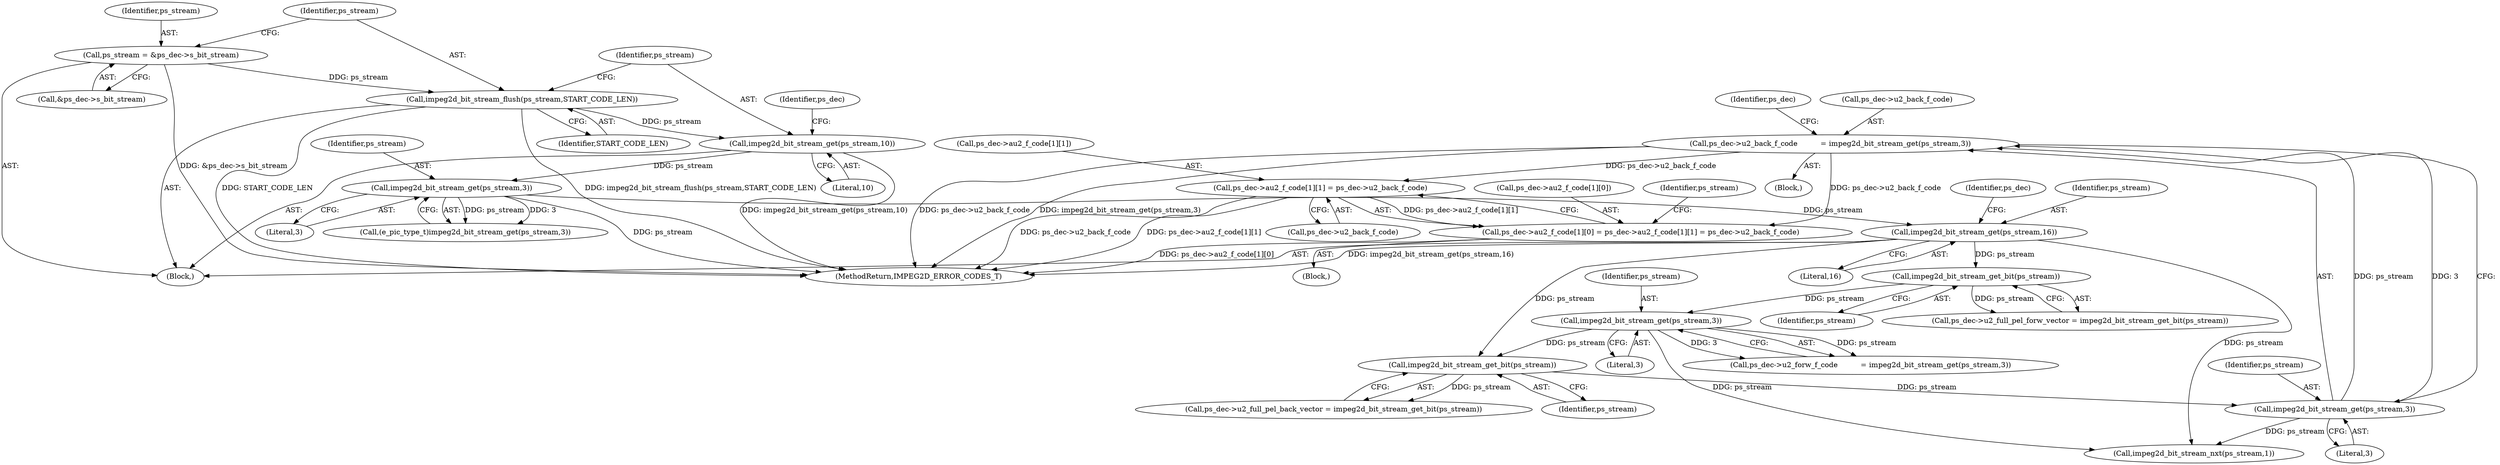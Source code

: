 digraph "0_Android_ffab15eb80630dc799eb410855c93525b75233c3_3@array" {
"1000239" [label="(Call,ps_dec->au2_f_code[1][1] = ps_dec->u2_back_f_code)"];
"1000198" [label="(Call,ps_dec->u2_back_f_code          = impeg2d_bit_stream_get(ps_stream,3))"];
"1000202" [label="(Call,impeg2d_bit_stream_get(ps_stream,3))"];
"1000196" [label="(Call,impeg2d_bit_stream_get_bit(ps_stream))"];
"1000156" [label="(Call,impeg2d_bit_stream_get(ps_stream,16))"];
"1000135" [label="(Call,impeg2d_bit_stream_get(ps_stream,3))"];
"1000126" [label="(Call,impeg2d_bit_stream_get(ps_stream,10))"];
"1000123" [label="(Call,impeg2d_bit_stream_flush(ps_stream,START_CODE_LEN))"];
"1000117" [label="(Call,ps_stream = &ps_dec->s_bit_stream)"];
"1000182" [label="(Call,impeg2d_bit_stream_get(ps_stream,3))"];
"1000176" [label="(Call,impeg2d_bit_stream_get_bit(ps_stream))"];
"1000231" [label="(Call,ps_dec->au2_f_code[1][0] = ps_dec->au2_f_code[1][1] = ps_dec->u2_back_f_code)"];
"1000208" [label="(Identifier,ps_dec)"];
"1000156" [label="(Call,impeg2d_bit_stream_get(ps_stream,16))"];
"1000177" [label="(Identifier,ps_stream)"];
"1000183" [label="(Identifier,ps_stream)"];
"1000176" [label="(Call,impeg2d_bit_stream_get_bit(ps_stream))"];
"1000163" [label="(Identifier,ps_dec)"];
"1000192" [label="(Call,ps_dec->u2_full_pel_back_vector = impeg2d_bit_stream_get_bit(ps_stream))"];
"1000247" [label="(Call,ps_dec->u2_back_f_code)"];
"1000117" [label="(Call,ps_stream = &ps_dec->s_bit_stream)"];
"1000191" [label="(Block,)"];
"1000137" [label="(Literal,3)"];
"1000127" [label="(Identifier,ps_stream)"];
"1000252" [label="(Call,impeg2d_bit_stream_nxt(ps_stream,1))"];
"1000131" [label="(Identifier,ps_dec)"];
"1000115" [label="(Block,)"];
"1000240" [label="(Call,ps_dec->au2_f_code[1][1])"];
"1000172" [label="(Call,ps_dec->u2_full_pel_forw_vector = impeg2d_bit_stream_get_bit(ps_stream))"];
"1000157" [label="(Identifier,ps_stream)"];
"1000203" [label="(Identifier,ps_stream)"];
"1000268" [label="(MethodReturn,IMPEG2D_ERROR_CODES_T)"];
"1000126" [label="(Call,impeg2d_bit_stream_get(ps_stream,10))"];
"1000239" [label="(Call,ps_dec->au2_f_code[1][1] = ps_dec->u2_back_f_code)"];
"1000158" [label="(Literal,16)"];
"1000232" [label="(Call,ps_dec->au2_f_code[1][0])"];
"1000231" [label="(Call,ps_dec->au2_f_code[1][0] = ps_dec->au2_f_code[1][1] = ps_dec->u2_back_f_code)"];
"1000128" [label="(Literal,10)"];
"1000182" [label="(Call,impeg2d_bit_stream_get(ps_stream,3))"];
"1000125" [label="(Identifier,START_CODE_LEN)"];
"1000119" [label="(Call,&ps_dec->s_bit_stream)"];
"1000211" [label="(Block,)"];
"1000196" [label="(Call,impeg2d_bit_stream_get_bit(ps_stream))"];
"1000136" [label="(Identifier,ps_stream)"];
"1000197" [label="(Identifier,ps_stream)"];
"1000202" [label="(Call,impeg2d_bit_stream_get(ps_stream,3))"];
"1000123" [label="(Call,impeg2d_bit_stream_flush(ps_stream,START_CODE_LEN))"];
"1000198" [label="(Call,ps_dec->u2_back_f_code          = impeg2d_bit_stream_get(ps_stream,3))"];
"1000124" [label="(Identifier,ps_stream)"];
"1000178" [label="(Call,ps_dec->u2_forw_f_code          = impeg2d_bit_stream_get(ps_stream,3))"];
"1000253" [label="(Identifier,ps_stream)"];
"1000133" [label="(Call,(e_pic_type_t)impeg2d_bit_stream_get(ps_stream,3))"];
"1000184" [label="(Literal,3)"];
"1000199" [label="(Call,ps_dec->u2_back_f_code)"];
"1000118" [label="(Identifier,ps_stream)"];
"1000204" [label="(Literal,3)"];
"1000135" [label="(Call,impeg2d_bit_stream_get(ps_stream,3))"];
"1000239" -> "1000231"  [label="AST: "];
"1000239" -> "1000247"  [label="CFG: "];
"1000240" -> "1000239"  [label="AST: "];
"1000247" -> "1000239"  [label="AST: "];
"1000231" -> "1000239"  [label="CFG: "];
"1000239" -> "1000268"  [label="DDG: ps_dec->u2_back_f_code"];
"1000239" -> "1000268"  [label="DDG: ps_dec->au2_f_code[1][1]"];
"1000239" -> "1000231"  [label="DDG: ps_dec->au2_f_code[1][1]"];
"1000198" -> "1000239"  [label="DDG: ps_dec->u2_back_f_code"];
"1000198" -> "1000191"  [label="AST: "];
"1000198" -> "1000202"  [label="CFG: "];
"1000199" -> "1000198"  [label="AST: "];
"1000202" -> "1000198"  [label="AST: "];
"1000208" -> "1000198"  [label="CFG: "];
"1000198" -> "1000268"  [label="DDG: ps_dec->u2_back_f_code"];
"1000198" -> "1000268"  [label="DDG: impeg2d_bit_stream_get(ps_stream,3)"];
"1000202" -> "1000198"  [label="DDG: ps_stream"];
"1000202" -> "1000198"  [label="DDG: 3"];
"1000198" -> "1000231"  [label="DDG: ps_dec->u2_back_f_code"];
"1000202" -> "1000204"  [label="CFG: "];
"1000203" -> "1000202"  [label="AST: "];
"1000204" -> "1000202"  [label="AST: "];
"1000196" -> "1000202"  [label="DDG: ps_stream"];
"1000202" -> "1000252"  [label="DDG: ps_stream"];
"1000196" -> "1000192"  [label="AST: "];
"1000196" -> "1000197"  [label="CFG: "];
"1000197" -> "1000196"  [label="AST: "];
"1000192" -> "1000196"  [label="CFG: "];
"1000196" -> "1000192"  [label="DDG: ps_stream"];
"1000156" -> "1000196"  [label="DDG: ps_stream"];
"1000182" -> "1000196"  [label="DDG: ps_stream"];
"1000156" -> "1000115"  [label="AST: "];
"1000156" -> "1000158"  [label="CFG: "];
"1000157" -> "1000156"  [label="AST: "];
"1000158" -> "1000156"  [label="AST: "];
"1000163" -> "1000156"  [label="CFG: "];
"1000156" -> "1000268"  [label="DDG: impeg2d_bit_stream_get(ps_stream,16)"];
"1000135" -> "1000156"  [label="DDG: ps_stream"];
"1000156" -> "1000176"  [label="DDG: ps_stream"];
"1000156" -> "1000252"  [label="DDG: ps_stream"];
"1000135" -> "1000133"  [label="AST: "];
"1000135" -> "1000137"  [label="CFG: "];
"1000136" -> "1000135"  [label="AST: "];
"1000137" -> "1000135"  [label="AST: "];
"1000133" -> "1000135"  [label="CFG: "];
"1000135" -> "1000268"  [label="DDG: ps_stream"];
"1000135" -> "1000133"  [label="DDG: ps_stream"];
"1000135" -> "1000133"  [label="DDG: 3"];
"1000126" -> "1000135"  [label="DDG: ps_stream"];
"1000126" -> "1000115"  [label="AST: "];
"1000126" -> "1000128"  [label="CFG: "];
"1000127" -> "1000126"  [label="AST: "];
"1000128" -> "1000126"  [label="AST: "];
"1000131" -> "1000126"  [label="CFG: "];
"1000126" -> "1000268"  [label="DDG: impeg2d_bit_stream_get(ps_stream,10)"];
"1000123" -> "1000126"  [label="DDG: ps_stream"];
"1000123" -> "1000115"  [label="AST: "];
"1000123" -> "1000125"  [label="CFG: "];
"1000124" -> "1000123"  [label="AST: "];
"1000125" -> "1000123"  [label="AST: "];
"1000127" -> "1000123"  [label="CFG: "];
"1000123" -> "1000268"  [label="DDG: START_CODE_LEN"];
"1000123" -> "1000268"  [label="DDG: impeg2d_bit_stream_flush(ps_stream,START_CODE_LEN)"];
"1000117" -> "1000123"  [label="DDG: ps_stream"];
"1000117" -> "1000115"  [label="AST: "];
"1000117" -> "1000119"  [label="CFG: "];
"1000118" -> "1000117"  [label="AST: "];
"1000119" -> "1000117"  [label="AST: "];
"1000124" -> "1000117"  [label="CFG: "];
"1000117" -> "1000268"  [label="DDG: &ps_dec->s_bit_stream"];
"1000182" -> "1000178"  [label="AST: "];
"1000182" -> "1000184"  [label="CFG: "];
"1000183" -> "1000182"  [label="AST: "];
"1000184" -> "1000182"  [label="AST: "];
"1000178" -> "1000182"  [label="CFG: "];
"1000182" -> "1000178"  [label="DDG: ps_stream"];
"1000182" -> "1000178"  [label="DDG: 3"];
"1000176" -> "1000182"  [label="DDG: ps_stream"];
"1000182" -> "1000252"  [label="DDG: ps_stream"];
"1000176" -> "1000172"  [label="AST: "];
"1000176" -> "1000177"  [label="CFG: "];
"1000177" -> "1000176"  [label="AST: "];
"1000172" -> "1000176"  [label="CFG: "];
"1000176" -> "1000172"  [label="DDG: ps_stream"];
"1000231" -> "1000211"  [label="AST: "];
"1000232" -> "1000231"  [label="AST: "];
"1000253" -> "1000231"  [label="CFG: "];
"1000231" -> "1000268"  [label="DDG: ps_dec->au2_f_code[1][0]"];
}
